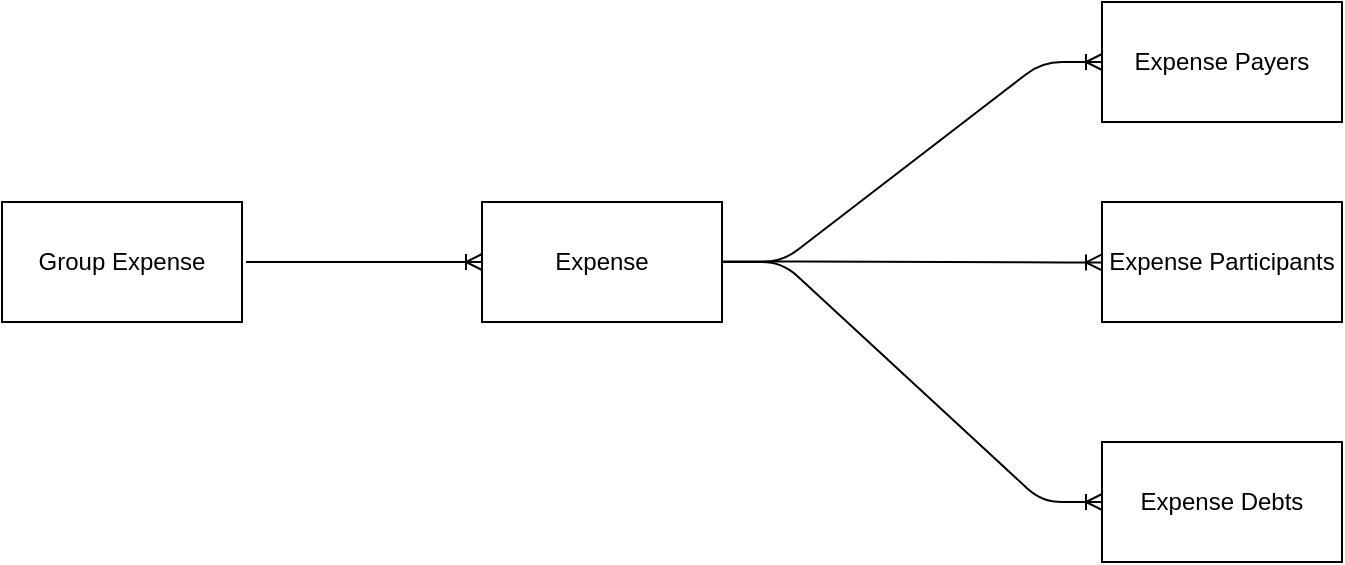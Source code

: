 <mxfile version="13.0.0" type="device"><diagram id="HVYOYbeGJX8EYG7baG7T" name="Page-1"><mxGraphModel dx="1676" dy="942" grid="1" gridSize="10" guides="1" tooltips="1" connect="1" arrows="1" fold="1" page="1" pageScale="1" pageWidth="1169" pageHeight="827" math="0" shadow="0"><root><mxCell id="0"/><mxCell id="1" parent="0"/><mxCell id="qS7lnO7tzcF4MNC3IvY--21" value="Expense" style="rounded=0;whiteSpace=wrap;html=1;" vertex="1" parent="1"><mxGeometry x="370" y="340" width="120" height="60" as="geometry"/></mxCell><mxCell id="qS7lnO7tzcF4MNC3IvY--22" value="" style="edgeStyle=entityRelationEdgeStyle;fontSize=12;html=1;endArrow=ERoneToMany;" edge="1" parent="1"><mxGeometry width="100" height="100" relative="1" as="geometry"><mxPoint x="490" y="369.71" as="sourcePoint"/><mxPoint x="680" y="370.21" as="targetPoint"/></mxGeometry></mxCell><mxCell id="qS7lnO7tzcF4MNC3IvY--23" value="Expense Participants" style="rounded=0;whiteSpace=wrap;html=1;" vertex="1" parent="1"><mxGeometry x="680" y="340" width="120" height="60" as="geometry"/></mxCell><mxCell id="qS7lnO7tzcF4MNC3IvY--24" value="" style="edgeStyle=entityRelationEdgeStyle;fontSize=12;html=1;endArrow=ERoneToMany;entryX=0;entryY=0.5;entryDx=0;entryDy=0;" edge="1" parent="1" target="qS7lnO7tzcF4MNC3IvY--25"><mxGeometry width="100" height="100" relative="1" as="geometry"><mxPoint x="490" y="370" as="sourcePoint"/><mxPoint x="660" y="490" as="targetPoint"/></mxGeometry></mxCell><mxCell id="qS7lnO7tzcF4MNC3IvY--25" value="Expense Debts" style="rounded=0;whiteSpace=wrap;html=1;" vertex="1" parent="1"><mxGeometry x="680" y="460" width="120" height="60" as="geometry"/></mxCell><mxCell id="qS7lnO7tzcF4MNC3IvY--26" value="" style="edgeStyle=entityRelationEdgeStyle;fontSize=12;html=1;endArrow=ERoneToMany;" edge="1" parent="1" target="qS7lnO7tzcF4MNC3IvY--27"><mxGeometry width="100" height="100" relative="1" as="geometry"><mxPoint x="490" y="370" as="sourcePoint"/><mxPoint x="670" y="270" as="targetPoint"/></mxGeometry></mxCell><mxCell id="qS7lnO7tzcF4MNC3IvY--27" value="Expense Payers" style="rounded=0;whiteSpace=wrap;html=1;" vertex="1" parent="1"><mxGeometry x="680" y="240" width="120" height="60" as="geometry"/></mxCell><mxCell id="qS7lnO7tzcF4MNC3IvY--28" value="Group Expense" style="rounded=0;whiteSpace=wrap;html=1;" vertex="1" parent="1"><mxGeometry x="130" y="340" width="120" height="60" as="geometry"/></mxCell><mxCell id="qS7lnO7tzcF4MNC3IvY--30" value="" style="edgeStyle=entityRelationEdgeStyle;fontSize=12;html=1;endArrow=ERoneToMany;entryX=0;entryY=0.5;entryDx=0;entryDy=0;" edge="1" parent="1" target="qS7lnO7tzcF4MNC3IvY--21"><mxGeometry width="100" height="100" relative="1" as="geometry"><mxPoint x="252" y="370" as="sourcePoint"/><mxPoint x="370" y="364" as="targetPoint"/></mxGeometry></mxCell></root></mxGraphModel></diagram></mxfile>